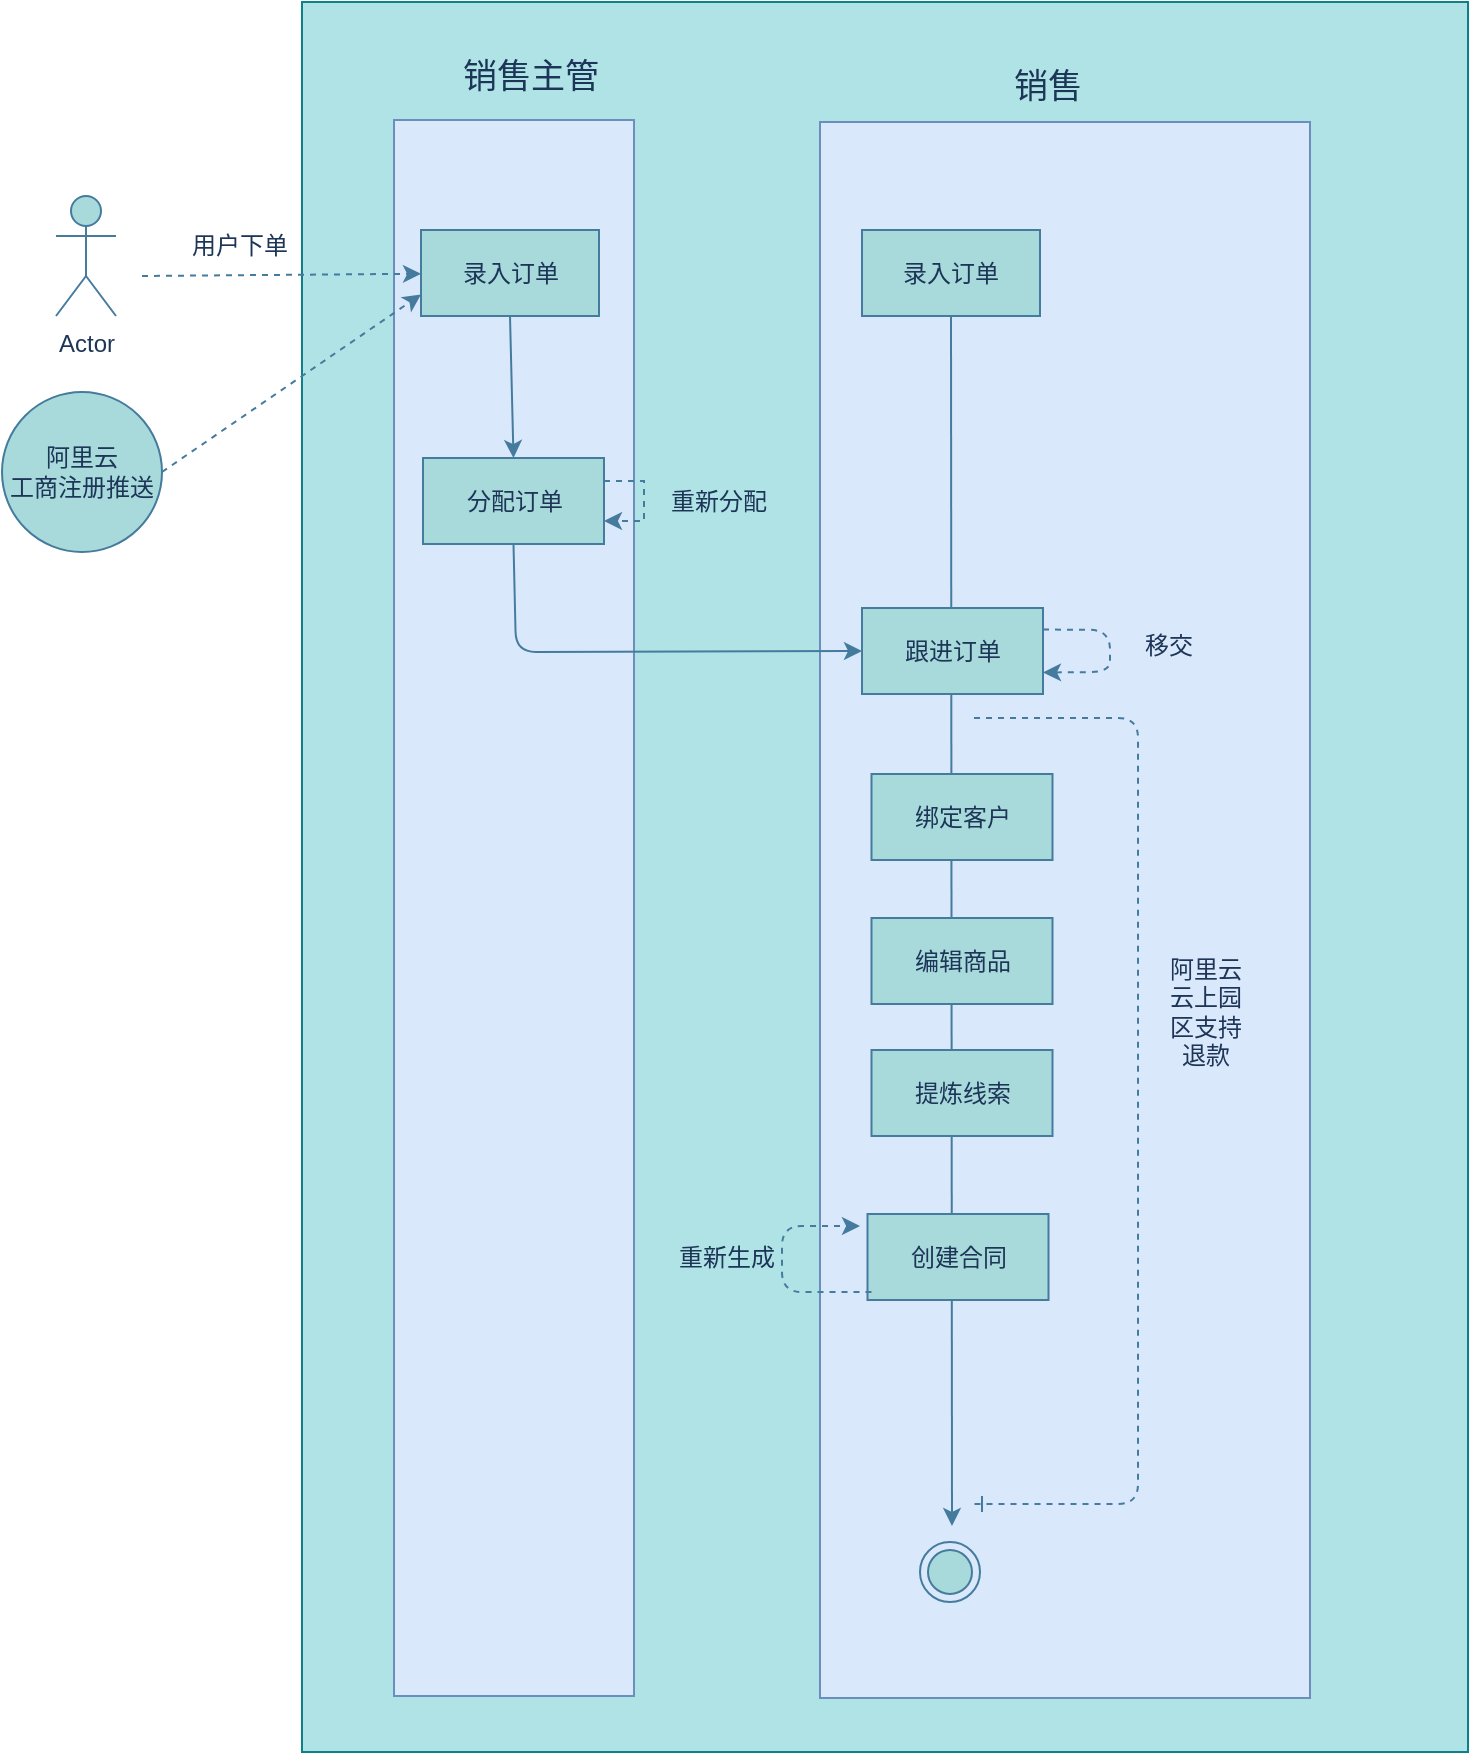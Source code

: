 <mxfile version="13.8.0" type="github">
  <diagram id="0kANJm1IUDnJ0ima7EeY" name="第 1 页">
    <mxGraphModel dx="1824" dy="1132" grid="0" gridSize="10" guides="1" tooltips="1" connect="1" arrows="1" fold="1" page="0" pageScale="1" pageWidth="827" pageHeight="1169" background="none" math="0" shadow="0">
      <root>
        <mxCell id="0" />
        <mxCell id="1" parent="0" />
        <mxCell id="hOs8OLgjV98b7IrEy1Tw-46" value="" style="rounded=0;whiteSpace=wrap;html=1;fillColor=#b0e3e6;strokeColor=#0e8088;" vertex="1" parent="1">
          <mxGeometry y="-67" width="583" height="875" as="geometry" />
        </mxCell>
        <mxCell id="hOs8OLgjV98b7IrEy1Tw-2" value="" style="rounded=0;whiteSpace=wrap;html=1;fillColor=#dae8fc;strokeColor=#6c8ebf;" vertex="1" parent="1">
          <mxGeometry x="46" y="-8" width="120" height="788" as="geometry" />
        </mxCell>
        <mxCell id="hOs8OLgjV98b7IrEy1Tw-3" value="" style="rounded=0;whiteSpace=wrap;html=1;fillColor=#dae8fc;strokeColor=#6c8ebf;" vertex="1" parent="1">
          <mxGeometry x="259" y="-7" width="245" height="788" as="geometry" />
        </mxCell>
        <mxCell id="hOs8OLgjV98b7IrEy1Tw-4" value="&lt;font style=&quot;font-size: 17px&quot;&gt;销售主管&lt;/font&gt;" style="text;html=1;strokeColor=none;fillColor=none;align=center;verticalAlign=middle;whiteSpace=wrap;rounded=0;fontColor=#1D3557;" vertex="1" parent="1">
          <mxGeometry x="69" y="-44" width="91" height="30" as="geometry" />
        </mxCell>
        <mxCell id="hOs8OLgjV98b7IrEy1Tw-5" value="&lt;font style=&quot;font-size: 17px&quot;&gt;销售&lt;/font&gt;" style="text;html=1;strokeColor=none;fillColor=none;align=center;verticalAlign=middle;whiteSpace=wrap;rounded=0;fontColor=#1D3557;" vertex="1" parent="1">
          <mxGeometry x="353" y="-34" width="40" height="20" as="geometry" />
        </mxCell>
        <mxCell id="hOs8OLgjV98b7IrEy1Tw-6" value="录入订单" style="rounded=0;whiteSpace=wrap;html=1;fillColor=#A8DADC;strokeColor=#457B9D;fontColor=#1D3557;" vertex="1" parent="1">
          <mxGeometry x="59.5" y="47" width="89" height="43" as="geometry" />
        </mxCell>
        <mxCell id="hOs8OLgjV98b7IrEy1Tw-7" value="分配订单" style="rounded=0;whiteSpace=wrap;html=1;fillColor=#A8DADC;strokeColor=#457B9D;fontColor=#1D3557;" vertex="1" parent="1">
          <mxGeometry x="60.5" y="161" width="90.5" height="43" as="geometry" />
        </mxCell>
        <mxCell id="hOs8OLgjV98b7IrEy1Tw-8" style="edgeStyle=orthogonalEdgeStyle;rounded=0;orthogonalLoop=1;jettySize=auto;html=1;dashed=1;labelBackgroundColor=#F1FAEE;strokeColor=#457B9D;fontColor=#1D3557;" edge="1" parent="1" source="hOs8OLgjV98b7IrEy1Tw-7" target="hOs8OLgjV98b7IrEy1Tw-7">
          <mxGeometry relative="1" as="geometry" />
        </mxCell>
        <mxCell id="hOs8OLgjV98b7IrEy1Tw-9" value="重新分配" style="text;html=1;strokeColor=none;fillColor=none;align=center;verticalAlign=middle;whiteSpace=wrap;rounded=0;fontColor=#1D3557;" vertex="1" parent="1">
          <mxGeometry x="181" y="173" width="55" height="20" as="geometry" />
        </mxCell>
        <mxCell id="hOs8OLgjV98b7IrEy1Tw-10" value="录入订单" style="rounded=0;whiteSpace=wrap;html=1;fillColor=#A8DADC;strokeColor=#457B9D;fontColor=#1D3557;" vertex="1" parent="1">
          <mxGeometry x="280" y="47" width="89" height="43" as="geometry" />
        </mxCell>
        <mxCell id="hOs8OLgjV98b7IrEy1Tw-16" value="" style="endArrow=classic;html=1;entryX=0;entryY=0.5;entryDx=0;entryDy=0;exitX=0.5;exitY=1;exitDx=0;exitDy=0;labelBackgroundColor=#F1FAEE;strokeColor=#457B9D;fontColor=#1D3557;" edge="1" parent="1" source="hOs8OLgjV98b7IrEy1Tw-7" target="hOs8OLgjV98b7IrEy1Tw-14">
          <mxGeometry width="50" height="50" relative="1" as="geometry">
            <mxPoint x="221" y="296" as="sourcePoint" />
            <mxPoint x="271" y="246" as="targetPoint" />
            <Array as="points">
              <mxPoint x="107" y="258" />
            </Array>
          </mxGeometry>
        </mxCell>
        <mxCell id="hOs8OLgjV98b7IrEy1Tw-17" value="" style="endArrow=classic;html=1;exitX=0.5;exitY=1;exitDx=0;exitDy=0;entryX=0.5;entryY=0;entryDx=0;entryDy=0;labelBackgroundColor=#F1FAEE;strokeColor=#457B9D;fontColor=#1D3557;" edge="1" parent="1" source="hOs8OLgjV98b7IrEy1Tw-6" target="hOs8OLgjV98b7IrEy1Tw-7">
          <mxGeometry width="50" height="50" relative="1" as="geometry">
            <mxPoint x="102" y="139" as="sourcePoint" />
            <mxPoint x="152" y="89" as="targetPoint" />
          </mxGeometry>
        </mxCell>
        <mxCell id="hOs8OLgjV98b7IrEy1Tw-24" value="" style="endArrow=classic;html=1;exitX=1;exitY=0.25;exitDx=0;exitDy=0;entryX=1;entryY=0.75;entryDx=0;entryDy=0;dashed=1;labelBackgroundColor=#F1FAEE;strokeColor=#457B9D;fontColor=#1D3557;" edge="1" parent="1" source="hOs8OLgjV98b7IrEy1Tw-14" target="hOs8OLgjV98b7IrEy1Tw-14">
          <mxGeometry width="50" height="50" relative="1" as="geometry">
            <mxPoint x="383" y="284" as="sourcePoint" />
            <mxPoint x="433" y="234" as="targetPoint" />
            <Array as="points">
              <mxPoint x="404" y="247" />
              <mxPoint x="404" y="268" />
            </Array>
          </mxGeometry>
        </mxCell>
        <mxCell id="hOs8OLgjV98b7IrEy1Tw-25" value="移交" style="text;html=1;strokeColor=none;fillColor=none;align=center;verticalAlign=middle;whiteSpace=wrap;rounded=0;fontColor=#1D3557;" vertex="1" parent="1">
          <mxGeometry x="406" y="245" width="55" height="20" as="geometry" />
        </mxCell>
        <mxCell id="hOs8OLgjV98b7IrEy1Tw-30" value="" style="endArrow=classic;html=1;exitX=0.5;exitY=1;exitDx=0;exitDy=0;labelBackgroundColor=#F1FAEE;strokeColor=#457B9D;fontColor=#1D3557;" edge="1" parent="1" source="hOs8OLgjV98b7IrEy1Tw-10">
          <mxGeometry width="50" height="50" relative="1" as="geometry">
            <mxPoint x="329.573" y="90" as="sourcePoint" />
            <mxPoint x="325" y="695" as="targetPoint" />
          </mxGeometry>
        </mxCell>
        <mxCell id="hOs8OLgjV98b7IrEy1Tw-31" value="" style="ellipse;html=1;shape=endState;fillColor=#A8DADC;strokeColor=#457B9D;fontColor=#1D3557;" vertex="1" parent="1">
          <mxGeometry x="309" y="703" width="30" height="30" as="geometry" />
        </mxCell>
        <mxCell id="hOs8OLgjV98b7IrEy1Tw-32" value="Actor" style="shape=umlActor;verticalLabelPosition=bottom;verticalAlign=top;html=1;fillColor=#A8DADC;strokeColor=#457B9D;fontColor=#1D3557;" vertex="1" parent="1">
          <mxGeometry x="-123" y="30" width="30" height="60" as="geometry" />
        </mxCell>
        <mxCell id="hOs8OLgjV98b7IrEy1Tw-38" value="" style="endArrow=classic;html=1;dashed=1;labelBackgroundColor=#F1FAEE;strokeColor=#457B9D;fontColor=#1D3557;" edge="1" parent="1" target="hOs8OLgjV98b7IrEy1Tw-6">
          <mxGeometry width="50" height="50" relative="1" as="geometry">
            <mxPoint x="-80" y="70" as="sourcePoint" />
            <mxPoint x="-30" y="39" as="targetPoint" />
          </mxGeometry>
        </mxCell>
        <mxCell id="hOs8OLgjV98b7IrEy1Tw-39" value="用户下单" style="text;html=1;strokeColor=none;fillColor=none;align=center;verticalAlign=middle;whiteSpace=wrap;rounded=0;fontColor=#1D3557;" vertex="1" parent="1">
          <mxGeometry x="-64" y="45" width="66" height="20" as="geometry" />
        </mxCell>
        <mxCell id="hOs8OLgjV98b7IrEy1Tw-40" value="阿里云&lt;br&gt;工商注册推送" style="ellipse;whiteSpace=wrap;html=1;aspect=fixed;fillColor=#A8DADC;strokeColor=#457B9D;fontColor=#1D3557;" vertex="1" parent="1">
          <mxGeometry x="-150" y="128" width="80" height="80" as="geometry" />
        </mxCell>
        <mxCell id="hOs8OLgjV98b7IrEy1Tw-41" value="" style="endArrow=classic;html=1;dashed=1;exitX=1;exitY=0.5;exitDx=0;exitDy=0;entryX=0;entryY=0.75;entryDx=0;entryDy=0;labelBackgroundColor=#F1FAEE;strokeColor=#457B9D;fontColor=#1D3557;" edge="1" parent="1" source="hOs8OLgjV98b7IrEy1Tw-40" target="hOs8OLgjV98b7IrEy1Tw-6">
          <mxGeometry width="50" height="50" relative="1" as="geometry">
            <mxPoint x="-70" y="80" as="sourcePoint" />
            <mxPoint x="69.5" y="78.863" as="targetPoint" />
          </mxGeometry>
        </mxCell>
        <mxCell id="hOs8OLgjV98b7IrEy1Tw-42" value="" style="endArrow=ERone;html=1;dashed=1;endFill=0;labelBackgroundColor=#F1FAEE;strokeColor=#457B9D;fontColor=#1D3557;" edge="1" parent="1">
          <mxGeometry width="50" height="50" relative="1" as="geometry">
            <mxPoint x="336" y="291" as="sourcePoint" />
            <mxPoint x="336" y="684" as="targetPoint" />
            <Array as="points">
              <mxPoint x="418" y="291" />
              <mxPoint x="418" y="684" />
            </Array>
          </mxGeometry>
        </mxCell>
        <mxCell id="hOs8OLgjV98b7IrEy1Tw-43" value="阿里云云上园区支持退款" style="text;html=1;strokeColor=none;fillColor=none;align=center;verticalAlign=middle;whiteSpace=wrap;rounded=0;fontColor=#1D3557;" vertex="1" parent="1">
          <mxGeometry x="432" y="428" width="40" height="20" as="geometry" />
        </mxCell>
        <mxCell id="hOs8OLgjV98b7IrEy1Tw-26" value="绑定客户" style="rounded=0;whiteSpace=wrap;html=1;fillColor=#A8DADC;strokeColor=#457B9D;fontColor=#1D3557;" vertex="1" parent="1">
          <mxGeometry x="284.75" y="319" width="90.5" height="43" as="geometry" />
        </mxCell>
        <mxCell id="hOs8OLgjV98b7IrEy1Tw-27" value="编辑商品" style="rounded=0;whiteSpace=wrap;html=1;fillColor=#A8DADC;strokeColor=#457B9D;fontColor=#1D3557;" vertex="1" parent="1">
          <mxGeometry x="284.75" y="391" width="90.5" height="43" as="geometry" />
        </mxCell>
        <mxCell id="hOs8OLgjV98b7IrEy1Tw-28" value="提炼线索" style="rounded=0;whiteSpace=wrap;html=1;fillColor=#A8DADC;strokeColor=#457B9D;fontColor=#1D3557;" vertex="1" parent="1">
          <mxGeometry x="284.75" y="457" width="90.5" height="43" as="geometry" />
        </mxCell>
        <mxCell id="hOs8OLgjV98b7IrEy1Tw-29" value="创建合同" style="rounded=0;whiteSpace=wrap;html=1;fillColor=#A8DADC;strokeColor=#457B9D;fontColor=#1D3557;" vertex="1" parent="1">
          <mxGeometry x="282.75" y="539" width="90.5" height="43" as="geometry" />
        </mxCell>
        <mxCell id="hOs8OLgjV98b7IrEy1Tw-14" value="跟进订单" style="rounded=0;whiteSpace=wrap;html=1;fillColor=#A8DADC;strokeColor=#457B9D;fontColor=#1D3557;" vertex="1" parent="1">
          <mxGeometry x="280" y="236" width="90.5" height="43" as="geometry" />
        </mxCell>
        <mxCell id="hOs8OLgjV98b7IrEy1Tw-48" value="重新生成" style="text;html=1;strokeColor=none;fillColor=none;align=center;verticalAlign=middle;whiteSpace=wrap;rounded=0;sketch=0;fontColor=#1D3557;" vertex="1" parent="1">
          <mxGeometry x="186" y="550.5" width="53" height="20" as="geometry" />
        </mxCell>
        <mxCell id="hOs8OLgjV98b7IrEy1Tw-50" value="" style="endArrow=classic;html=1;strokeColor=#457B9D;fillColor=#A8DADC;fontColor=#1D3557;exitX=0;exitY=1;exitDx=0;exitDy=0;dashed=1;labelBackgroundColor=#F1FAEE;" edge="1" parent="1">
          <mxGeometry width="50" height="50" relative="1" as="geometry">
            <mxPoint x="284.75" y="578" as="sourcePoint" />
            <mxPoint x="279" y="545" as="targetPoint" />
            <Array as="points">
              <mxPoint x="240" y="578" />
              <mxPoint x="240" y="545" />
            </Array>
          </mxGeometry>
        </mxCell>
      </root>
    </mxGraphModel>
  </diagram>
</mxfile>
